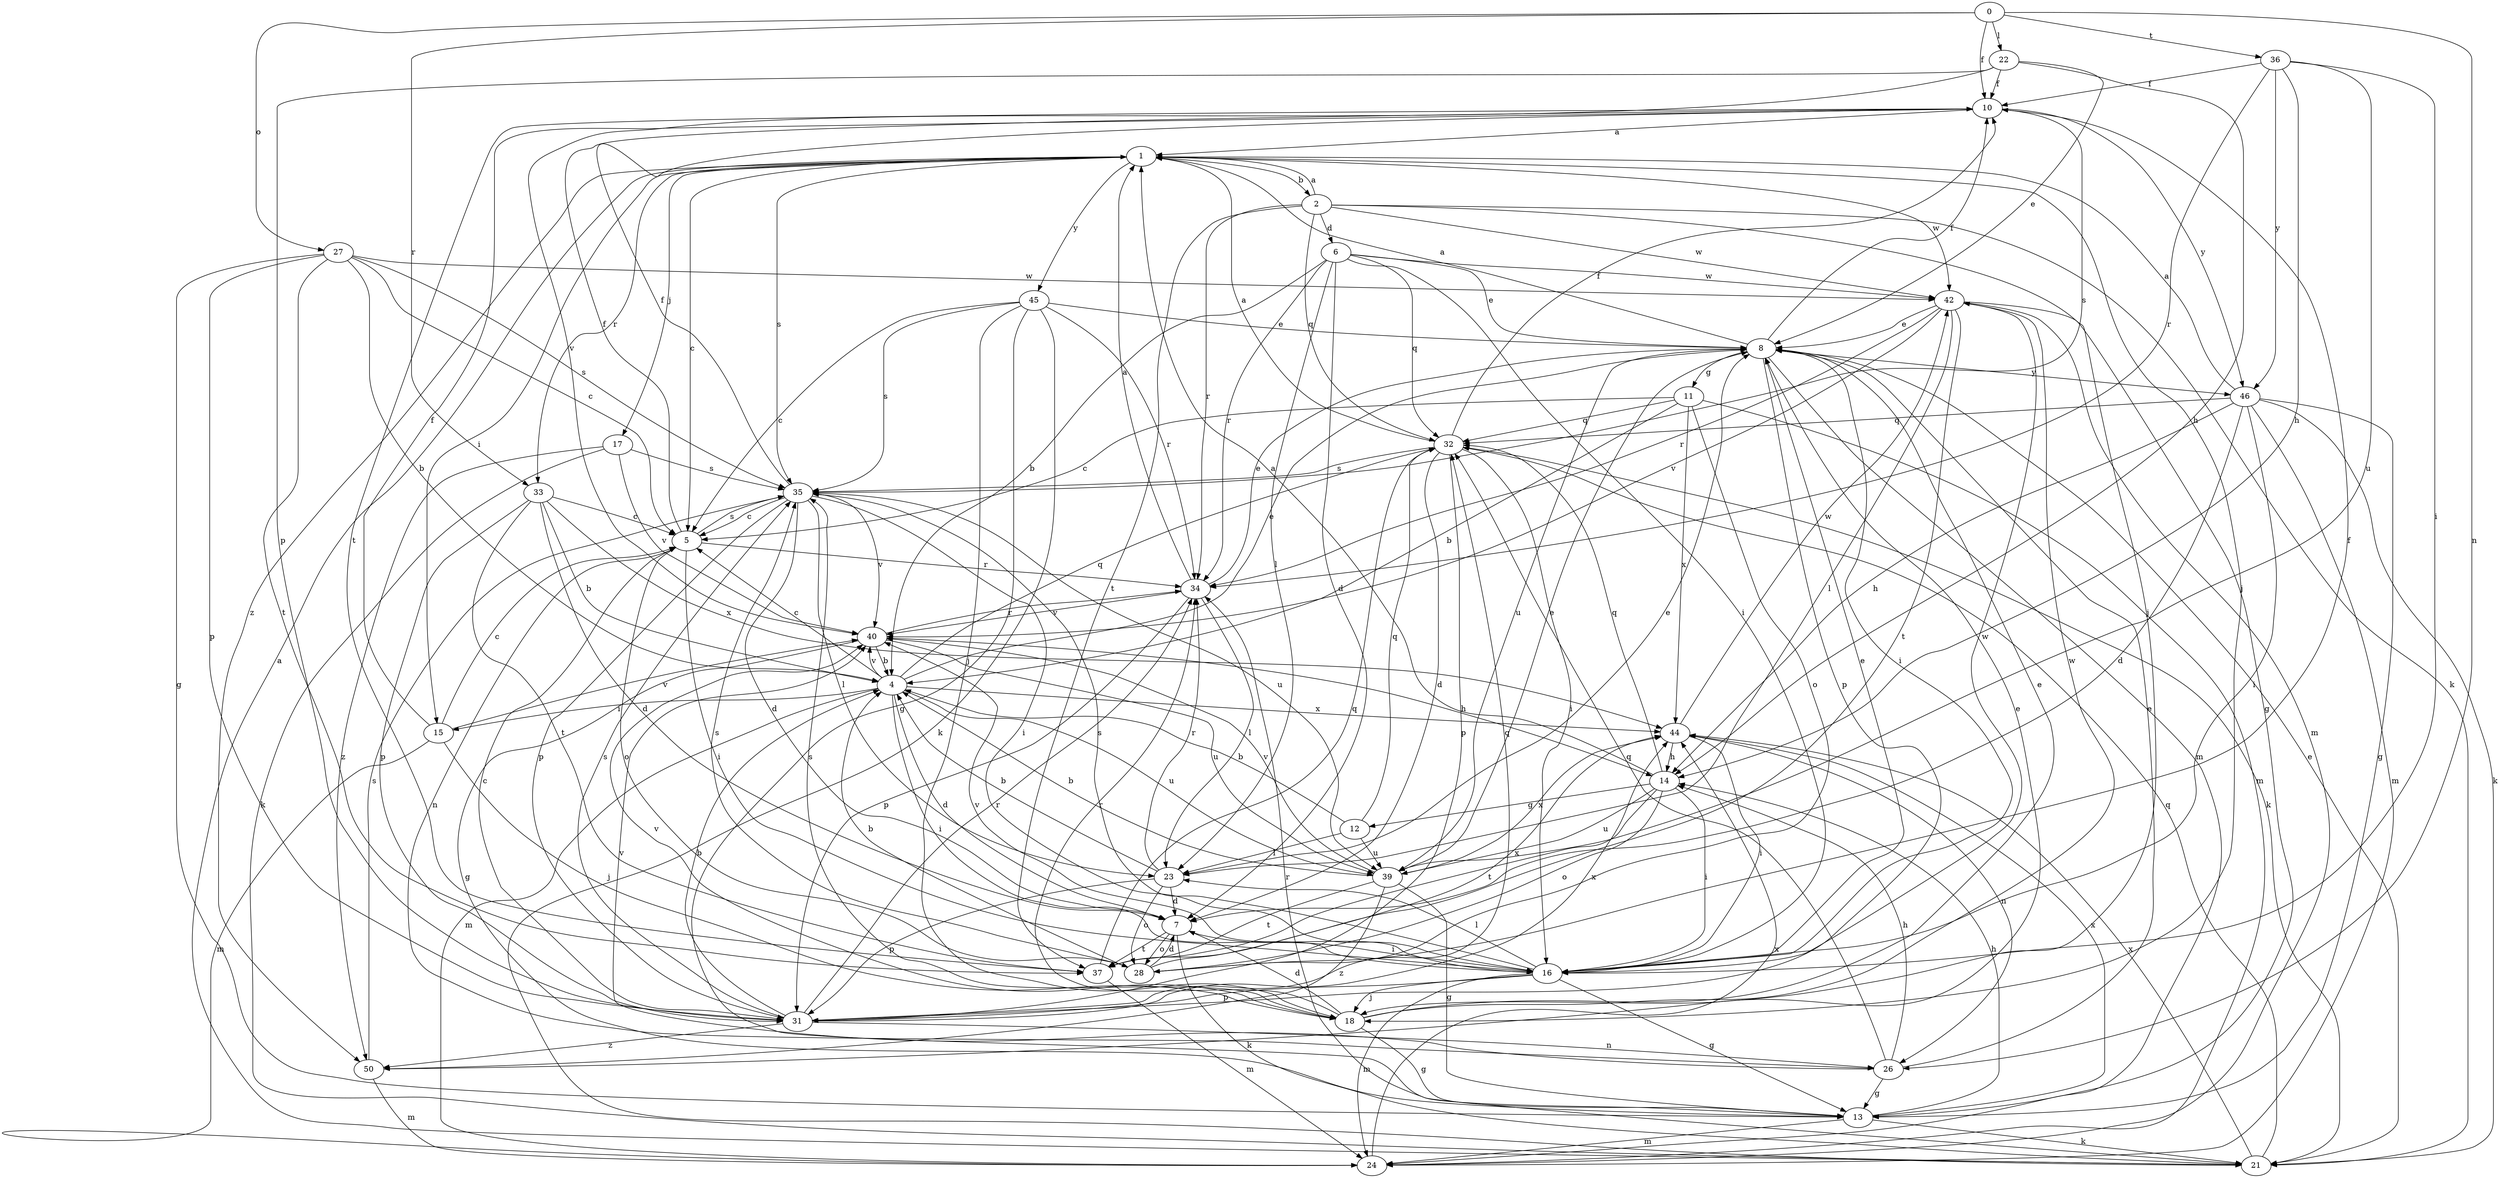 strict digraph  {
0;
1;
2;
4;
5;
6;
7;
8;
10;
11;
12;
13;
14;
15;
16;
17;
18;
21;
22;
23;
24;
26;
27;
28;
31;
32;
33;
34;
35;
36;
37;
39;
40;
42;
44;
45;
46;
50;
0 -> 10  [label=f];
0 -> 22  [label=l];
0 -> 26  [label=n];
0 -> 27  [label=o];
0 -> 33  [label=r];
0 -> 36  [label=t];
1 -> 2  [label=b];
1 -> 5  [label=c];
1 -> 15  [label=i];
1 -> 17  [label=j];
1 -> 18  [label=j];
1 -> 33  [label=r];
1 -> 35  [label=s];
1 -> 42  [label=w];
1 -> 45  [label=y];
1 -> 50  [label=z];
2 -> 1  [label=a];
2 -> 6  [label=d];
2 -> 18  [label=j];
2 -> 21  [label=k];
2 -> 32  [label=q];
2 -> 34  [label=r];
2 -> 37  [label=t];
2 -> 42  [label=w];
4 -> 5  [label=c];
4 -> 7  [label=d];
4 -> 8  [label=e];
4 -> 15  [label=i];
4 -> 16  [label=i];
4 -> 24  [label=m];
4 -> 32  [label=q];
4 -> 39  [label=u];
4 -> 40  [label=v];
4 -> 44  [label=x];
5 -> 10  [label=f];
5 -> 16  [label=i];
5 -> 26  [label=n];
5 -> 28  [label=o];
5 -> 34  [label=r];
5 -> 35  [label=s];
6 -> 4  [label=b];
6 -> 7  [label=d];
6 -> 8  [label=e];
6 -> 16  [label=i];
6 -> 23  [label=l];
6 -> 32  [label=q];
6 -> 34  [label=r];
6 -> 42  [label=w];
7 -> 16  [label=i];
7 -> 21  [label=k];
7 -> 28  [label=o];
7 -> 37  [label=t];
8 -> 1  [label=a];
8 -> 10  [label=f];
8 -> 11  [label=g];
8 -> 16  [label=i];
8 -> 24  [label=m];
8 -> 31  [label=p];
8 -> 39  [label=u];
8 -> 46  [label=y];
10 -> 1  [label=a];
10 -> 35  [label=s];
10 -> 37  [label=t];
10 -> 46  [label=y];
11 -> 4  [label=b];
11 -> 5  [label=c];
11 -> 24  [label=m];
11 -> 28  [label=o];
11 -> 32  [label=q];
11 -> 44  [label=x];
12 -> 4  [label=b];
12 -> 23  [label=l];
12 -> 32  [label=q];
12 -> 39  [label=u];
13 -> 14  [label=h];
13 -> 21  [label=k];
13 -> 24  [label=m];
13 -> 44  [label=x];
14 -> 1  [label=a];
14 -> 12  [label=g];
14 -> 16  [label=i];
14 -> 28  [label=o];
14 -> 32  [label=q];
14 -> 37  [label=t];
14 -> 39  [label=u];
15 -> 5  [label=c];
15 -> 10  [label=f];
15 -> 18  [label=j];
15 -> 24  [label=m];
15 -> 40  [label=v];
16 -> 8  [label=e];
16 -> 13  [label=g];
16 -> 18  [label=j];
16 -> 23  [label=l];
16 -> 24  [label=m];
16 -> 31  [label=p];
16 -> 35  [label=s];
16 -> 40  [label=v];
16 -> 42  [label=w];
17 -> 21  [label=k];
17 -> 35  [label=s];
17 -> 40  [label=v];
17 -> 50  [label=z];
18 -> 7  [label=d];
18 -> 8  [label=e];
18 -> 13  [label=g];
18 -> 34  [label=r];
18 -> 35  [label=s];
18 -> 40  [label=v];
18 -> 42  [label=w];
21 -> 1  [label=a];
21 -> 8  [label=e];
21 -> 32  [label=q];
21 -> 34  [label=r];
21 -> 44  [label=x];
22 -> 8  [label=e];
22 -> 10  [label=f];
22 -> 14  [label=h];
22 -> 31  [label=p];
22 -> 40  [label=v];
23 -> 4  [label=b];
23 -> 7  [label=d];
23 -> 8  [label=e];
23 -> 28  [label=o];
23 -> 31  [label=p];
23 -> 34  [label=r];
24 -> 44  [label=x];
26 -> 8  [label=e];
26 -> 13  [label=g];
26 -> 14  [label=h];
26 -> 32  [label=q];
26 -> 40  [label=v];
27 -> 4  [label=b];
27 -> 5  [label=c];
27 -> 13  [label=g];
27 -> 31  [label=p];
27 -> 35  [label=s];
27 -> 37  [label=t];
27 -> 42  [label=w];
28 -> 4  [label=b];
28 -> 7  [label=d];
28 -> 10  [label=f];
28 -> 35  [label=s];
28 -> 44  [label=x];
31 -> 4  [label=b];
31 -> 5  [label=c];
31 -> 26  [label=n];
31 -> 32  [label=q];
31 -> 34  [label=r];
31 -> 35  [label=s];
31 -> 44  [label=x];
31 -> 50  [label=z];
32 -> 1  [label=a];
32 -> 7  [label=d];
32 -> 10  [label=f];
32 -> 16  [label=i];
32 -> 21  [label=k];
32 -> 31  [label=p];
32 -> 35  [label=s];
33 -> 4  [label=b];
33 -> 5  [label=c];
33 -> 7  [label=d];
33 -> 31  [label=p];
33 -> 37  [label=t];
33 -> 44  [label=x];
34 -> 1  [label=a];
34 -> 8  [label=e];
34 -> 23  [label=l];
34 -> 31  [label=p];
34 -> 40  [label=v];
35 -> 5  [label=c];
35 -> 7  [label=d];
35 -> 10  [label=f];
35 -> 16  [label=i];
35 -> 23  [label=l];
35 -> 31  [label=p];
35 -> 39  [label=u];
35 -> 40  [label=v];
36 -> 10  [label=f];
36 -> 14  [label=h];
36 -> 16  [label=i];
36 -> 34  [label=r];
36 -> 39  [label=u];
36 -> 46  [label=y];
37 -> 24  [label=m];
37 -> 32  [label=q];
39 -> 4  [label=b];
39 -> 8  [label=e];
39 -> 13  [label=g];
39 -> 37  [label=t];
39 -> 40  [label=v];
39 -> 44  [label=x];
39 -> 50  [label=z];
40 -> 4  [label=b];
40 -> 13  [label=g];
40 -> 14  [label=h];
40 -> 34  [label=r];
40 -> 39  [label=u];
42 -> 8  [label=e];
42 -> 13  [label=g];
42 -> 23  [label=l];
42 -> 24  [label=m];
42 -> 34  [label=r];
42 -> 37  [label=t];
42 -> 40  [label=v];
44 -> 14  [label=h];
44 -> 16  [label=i];
44 -> 26  [label=n];
44 -> 42  [label=w];
45 -> 5  [label=c];
45 -> 8  [label=e];
45 -> 13  [label=g];
45 -> 18  [label=j];
45 -> 21  [label=k];
45 -> 34  [label=r];
45 -> 35  [label=s];
46 -> 1  [label=a];
46 -> 7  [label=d];
46 -> 13  [label=g];
46 -> 14  [label=h];
46 -> 16  [label=i];
46 -> 21  [label=k];
46 -> 24  [label=m];
46 -> 32  [label=q];
50 -> 8  [label=e];
50 -> 24  [label=m];
50 -> 35  [label=s];
}
